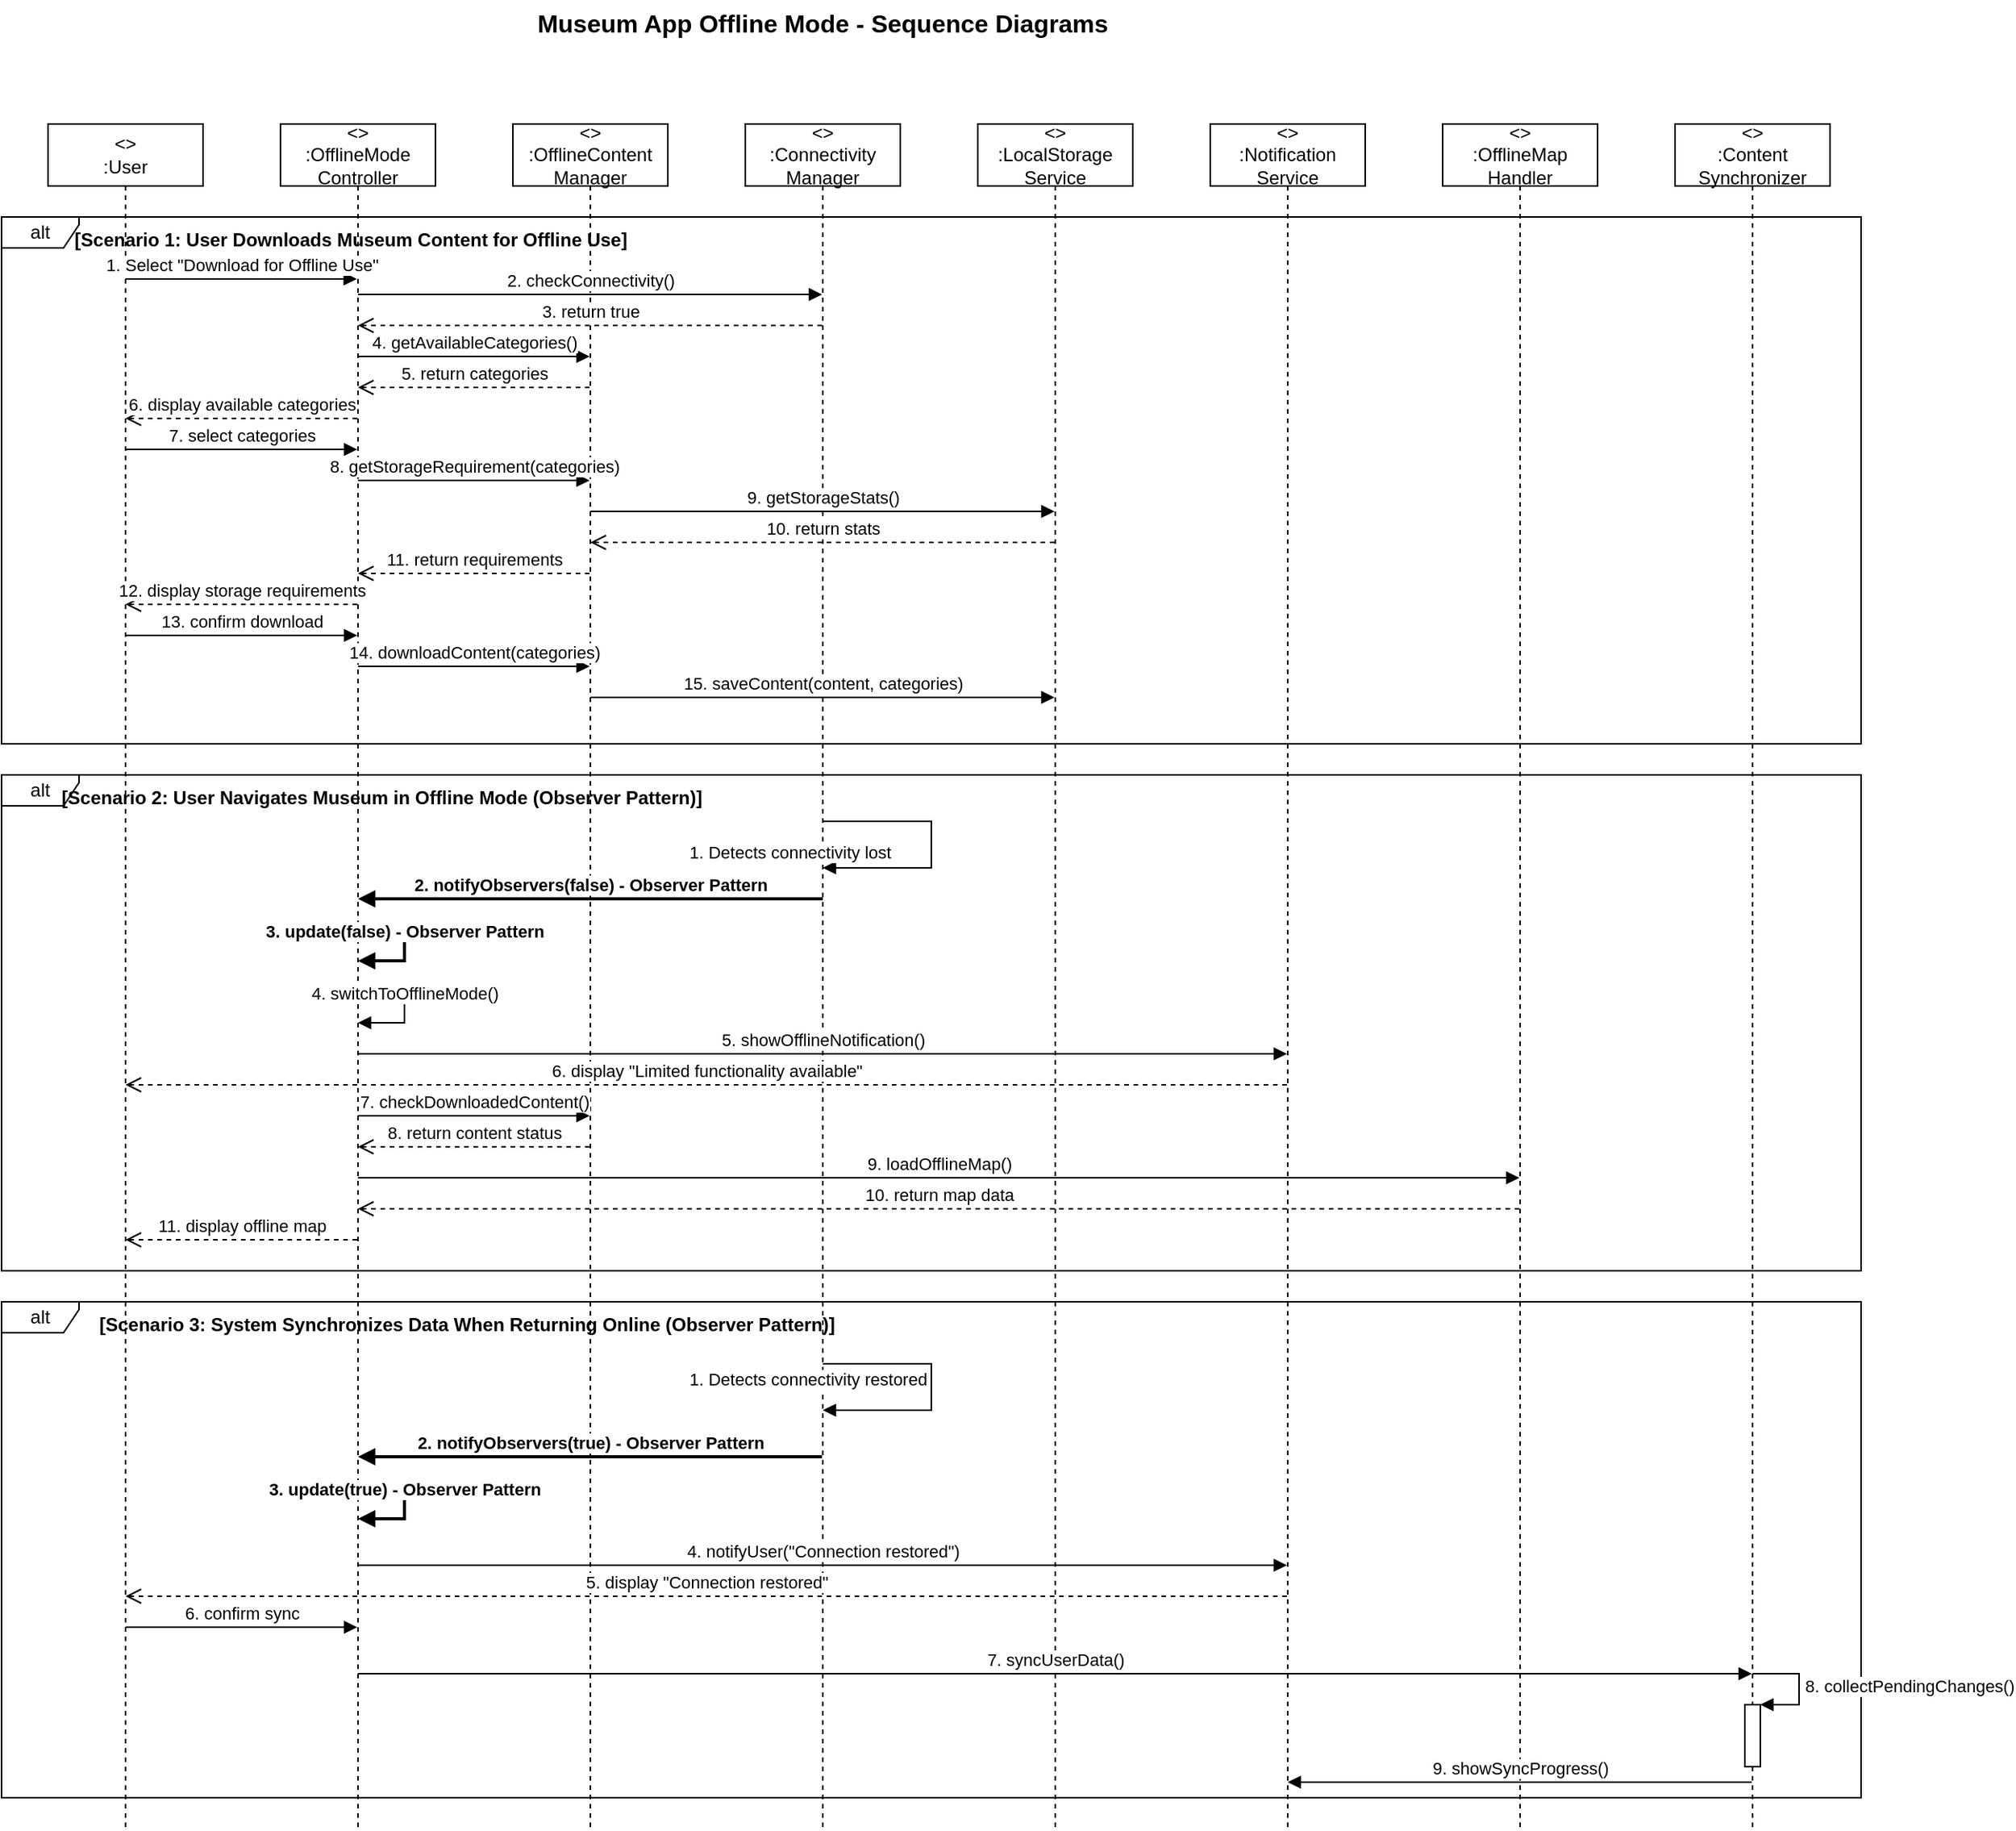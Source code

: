 <mxfile version="26.2.14">
  <diagram name="Class Diagram" id="YjQre1amkOkuZqfh-tFu">
    <mxGraphModel dx="1889" dy="911" grid="1" gridSize="10" guides="1" tooltips="1" connect="1" arrows="1" fold="1" page="1" pageScale="1" pageWidth="850" pageHeight="1100" math="0" shadow="0">
      <root>
        <mxCell id="0" />
        <mxCell id="1" parent="0" />
        <mxCell id="Wm7s0gMJ7c2GYbMxI62R-106" value="Museum App Offline Mode - Sequence Diagrams" style="text;html=1;strokeColor=none;fillColor=none;align=center;verticalAlign=middle;whiteSpace=wrap;rounded=0;fontSize=16;fontStyle=1" vertex="1" parent="1">
          <mxGeometry x="350" y="20" width="400" height="30" as="geometry" />
        </mxCell>
        <mxCell id="Wm7s0gMJ7c2GYbMxI62R-107" value="&lt;&lt;Boundary&gt;&gt;&#xa;:User" style="shape=umlLifeline;perimeter=lifelinePerimeter;whiteSpace=wrap;html=1;container=1;collapsible=0;recursiveResize=0;outlineConnect=0;" vertex="1" parent="1">
          <mxGeometry x="50" y="100" width="100" height="1100" as="geometry" />
        </mxCell>
        <mxCell id="Wm7s0gMJ7c2GYbMxI62R-108" value="&lt;&lt;Controller&gt;&gt;&#xa;:OfflineMode&#xa;Controller" style="shape=umlLifeline;perimeter=lifelinePerimeter;whiteSpace=wrap;html=1;container=1;collapsible=0;recursiveResize=0;outlineConnect=0;" vertex="1" parent="1">
          <mxGeometry x="200" y="100" width="100" height="1100" as="geometry" />
        </mxCell>
        <mxCell id="Wm7s0gMJ7c2GYbMxI62R-109" value="&lt;&lt;Controller&gt;&gt;&#xa;:OfflineContent&#xa;Manager" style="shape=umlLifeline;perimeter=lifelinePerimeter;whiteSpace=wrap;html=1;container=1;collapsible=0;recursiveResize=0;outlineConnect=0;" vertex="1" parent="1">
          <mxGeometry x="350" y="100" width="100" height="1100" as="geometry" />
        </mxCell>
        <mxCell id="Wm7s0gMJ7c2GYbMxI62R-110" value="&lt;&lt;Controller&gt;&gt;&#xa;:Connectivity&#xa;Manager" style="shape=umlLifeline;perimeter=lifelinePerimeter;whiteSpace=wrap;html=1;container=1;collapsible=0;recursiveResize=0;outlineConnect=0;" vertex="1" parent="1">
          <mxGeometry x="500" y="100" width="100" height="1100" as="geometry" />
        </mxCell>
        <mxCell id="Wm7s0gMJ7c2GYbMxI62R-111" value="&lt;&lt;Boundary&gt;&gt;&#xa;:LocalStorage&#xa;Service" style="shape=umlLifeline;perimeter=lifelinePerimeter;whiteSpace=wrap;html=1;container=1;collapsible=0;recursiveResize=0;outlineConnect=0;" vertex="1" parent="1">
          <mxGeometry x="650" y="100" width="100" height="1100" as="geometry" />
        </mxCell>
        <mxCell id="Wm7s0gMJ7c2GYbMxI62R-112" value="&lt;&lt;Boundary&gt;&gt;&#xa;:Notification&#xa;Service" style="shape=umlLifeline;perimeter=lifelinePerimeter;whiteSpace=wrap;html=1;container=1;collapsible=0;recursiveResize=0;outlineConnect=0;" vertex="1" parent="1">
          <mxGeometry x="800" y="100" width="100" height="1100" as="geometry" />
        </mxCell>
        <mxCell id="Wm7s0gMJ7c2GYbMxI62R-113" value="&lt;&lt;Boundary&gt;&gt;&#xa;:OfflineMap&#xa;Handler" style="shape=umlLifeline;perimeter=lifelinePerimeter;whiteSpace=wrap;html=1;container=1;collapsible=0;recursiveResize=0;outlineConnect=0;" vertex="1" parent="1">
          <mxGeometry x="950" y="100" width="100" height="1100" as="geometry" />
        </mxCell>
        <mxCell id="Wm7s0gMJ7c2GYbMxI62R-114" value="&lt;&lt;Controller&gt;&gt;&#xa;:Content&#xa;Synchronizer" style="shape=umlLifeline;perimeter=lifelinePerimeter;whiteSpace=wrap;html=1;container=1;collapsible=0;recursiveResize=0;outlineConnect=0;" vertex="1" parent="1">
          <mxGeometry x="1100" y="100" width="100" height="1100" as="geometry" />
        </mxCell>
        <mxCell id="Wm7s0gMJ7c2GYbMxI62R-115" value="alt" style="shape=umlFrame;whiteSpace=wrap;html=1;width=50;height=20;" vertex="1" parent="1">
          <mxGeometry x="20" y="160" width="1200" height="340" as="geometry" />
        </mxCell>
        <mxCell id="Wm7s0gMJ7c2GYbMxI62R-116" value="[Scenario 1: User Downloads Museum Content for Offline Use]" style="text;html=1;align=center;verticalAlign=middle;resizable=0;points=[];autosize=1;strokeColor=none;fillColor=none;fontStyle=1" vertex="1" parent="1">
          <mxGeometry x="70" y="160" width="350" height="30" as="geometry" />
        </mxCell>
        <mxCell id="Wm7s0gMJ7c2GYbMxI62R-117" value="1. Select &quot;Download for Offline Use&quot;" style="html=1;verticalAlign=bottom;endArrow=block;rounded=0;" edge="1" parent="1">
          <mxGeometry width="80" relative="1" as="geometry">
            <mxPoint x="100.002" y="200" as="sourcePoint" />
            <mxPoint x="249.28" y="200" as="targetPoint" />
            <Array as="points">
              <mxPoint x="169.78" y="200" />
            </Array>
          </mxGeometry>
        </mxCell>
        <mxCell id="Wm7s0gMJ7c2GYbMxI62R-118" value="2. checkConnectivity()" style="html=1;verticalAlign=bottom;endArrow=block;rounded=0;" edge="1" parent="1" source="Wm7s0gMJ7c2GYbMxI62R-108" target="Wm7s0gMJ7c2GYbMxI62R-110">
          <mxGeometry width="80" relative="1" as="geometry">
            <mxPoint x="100" y="210" as="sourcePoint" />
            <mxPoint x="180" y="210" as="targetPoint" />
            <Array as="points">
              <mxPoint x="360" y="210" />
            </Array>
          </mxGeometry>
        </mxCell>
        <mxCell id="Wm7s0gMJ7c2GYbMxI62R-119" value="3. return true" style="html=1;verticalAlign=bottom;endArrow=open;dashed=1;endSize=8;rounded=0;" edge="1" parent="1" source="Wm7s0gMJ7c2GYbMxI62R-110" target="Wm7s0gMJ7c2GYbMxI62R-108">
          <mxGeometry relative="1" as="geometry">
            <mxPoint x="180" y="230" as="sourcePoint" />
            <mxPoint x="100" y="230" as="targetPoint" />
            <Array as="points">
              <mxPoint x="420" y="230" />
            </Array>
          </mxGeometry>
        </mxCell>
        <mxCell id="Wm7s0gMJ7c2GYbMxI62R-120" value="4. getAvailableCategories()" style="html=1;verticalAlign=bottom;endArrow=block;rounded=0;" edge="1" parent="1" source="Wm7s0gMJ7c2GYbMxI62R-108" target="Wm7s0gMJ7c2GYbMxI62R-109">
          <mxGeometry width="80" relative="1" as="geometry">
            <mxPoint x="100" y="250" as="sourcePoint" />
            <mxPoint x="180" y="250" as="targetPoint" />
            <Array as="points">
              <mxPoint x="320" y="250" />
            </Array>
          </mxGeometry>
        </mxCell>
        <mxCell id="Wm7s0gMJ7c2GYbMxI62R-121" value="5. return categories" style="html=1;verticalAlign=bottom;endArrow=open;dashed=1;endSize=8;rounded=0;" edge="1" parent="1" source="Wm7s0gMJ7c2GYbMxI62R-109" target="Wm7s0gMJ7c2GYbMxI62R-108">
          <mxGeometry relative="1" as="geometry">
            <mxPoint x="180" y="270" as="sourcePoint" />
            <mxPoint x="100" y="270" as="targetPoint" />
            <Array as="points">
              <mxPoint x="320" y="270" />
            </Array>
          </mxGeometry>
        </mxCell>
        <mxCell id="Wm7s0gMJ7c2GYbMxI62R-122" value="6. display available categories" style="html=1;verticalAlign=bottom;endArrow=open;dashed=1;endSize=8;rounded=0;" edge="1" parent="1" source="Wm7s0gMJ7c2GYbMxI62R-108" target="Wm7s0gMJ7c2GYbMxI62R-107">
          <mxGeometry relative="1" as="geometry">
            <mxPoint x="180" y="290" as="sourcePoint" />
            <mxPoint x="100" y="290" as="targetPoint" />
            <Array as="points">
              <mxPoint x="170" y="290" />
            </Array>
          </mxGeometry>
        </mxCell>
        <mxCell id="Wm7s0gMJ7c2GYbMxI62R-123" value="7. select categories" style="html=1;verticalAlign=bottom;endArrow=block;rounded=0;" edge="1" parent="1" source="Wm7s0gMJ7c2GYbMxI62R-107" target="Wm7s0gMJ7c2GYbMxI62R-108">
          <mxGeometry width="80" relative="1" as="geometry">
            <mxPoint x="100" y="310" as="sourcePoint" />
            <mxPoint x="180" y="310" as="targetPoint" />
            <Array as="points">
              <mxPoint x="170" y="310" />
            </Array>
          </mxGeometry>
        </mxCell>
        <mxCell id="Wm7s0gMJ7c2GYbMxI62R-124" value="8. getStorageRequirement(categories)" style="html=1;verticalAlign=bottom;endArrow=block;rounded=0;" edge="1" parent="1" source="Wm7s0gMJ7c2GYbMxI62R-108" target="Wm7s0gMJ7c2GYbMxI62R-109">
          <mxGeometry width="80" relative="1" as="geometry">
            <mxPoint x="100" y="330" as="sourcePoint" />
            <mxPoint x="180" y="330" as="targetPoint" />
            <Array as="points">
              <mxPoint x="330" y="330" />
            </Array>
          </mxGeometry>
        </mxCell>
        <mxCell id="Wm7s0gMJ7c2GYbMxI62R-125" value="9. getStorageStats()" style="html=1;verticalAlign=bottom;endArrow=block;rounded=0;" edge="1" parent="1" source="Wm7s0gMJ7c2GYbMxI62R-109" target="Wm7s0gMJ7c2GYbMxI62R-111">
          <mxGeometry width="80" relative="1" as="geometry">
            <mxPoint x="100" y="350" as="sourcePoint" />
            <mxPoint x="180" y="350" as="targetPoint" />
            <Array as="points">
              <mxPoint x="550" y="350" />
            </Array>
          </mxGeometry>
        </mxCell>
        <mxCell id="Wm7s0gMJ7c2GYbMxI62R-126" value="10. return stats" style="html=1;verticalAlign=bottom;endArrow=open;dashed=1;endSize=8;rounded=0;" edge="1" parent="1" source="Wm7s0gMJ7c2GYbMxI62R-111" target="Wm7s0gMJ7c2GYbMxI62R-109">
          <mxGeometry relative="1" as="geometry">
            <mxPoint x="180" y="370" as="sourcePoint" />
            <mxPoint x="100" y="370" as="targetPoint" />
            <Array as="points">
              <mxPoint x="550" y="370" />
            </Array>
          </mxGeometry>
        </mxCell>
        <mxCell id="Wm7s0gMJ7c2GYbMxI62R-127" value="11. return requirements" style="html=1;verticalAlign=bottom;endArrow=open;dashed=1;endSize=8;rounded=0;" edge="1" parent="1" source="Wm7s0gMJ7c2GYbMxI62R-109" target="Wm7s0gMJ7c2GYbMxI62R-108">
          <mxGeometry relative="1" as="geometry">
            <mxPoint x="180" y="390" as="sourcePoint" />
            <mxPoint x="100" y="390" as="targetPoint" />
            <Array as="points">
              <mxPoint x="330" y="390" />
            </Array>
          </mxGeometry>
        </mxCell>
        <mxCell id="Wm7s0gMJ7c2GYbMxI62R-128" value="12. display storage requirements" style="html=1;verticalAlign=bottom;endArrow=open;dashed=1;endSize=8;rounded=0;" edge="1" parent="1" source="Wm7s0gMJ7c2GYbMxI62R-108" target="Wm7s0gMJ7c2GYbMxI62R-107">
          <mxGeometry relative="1" as="geometry">
            <mxPoint x="180" y="410" as="sourcePoint" />
            <mxPoint x="100" y="410" as="targetPoint" />
            <Array as="points">
              <mxPoint x="170" y="410" />
            </Array>
          </mxGeometry>
        </mxCell>
        <mxCell id="Wm7s0gMJ7c2GYbMxI62R-129" value="13. confirm download" style="html=1;verticalAlign=bottom;endArrow=block;rounded=0;" edge="1" parent="1" source="Wm7s0gMJ7c2GYbMxI62R-107" target="Wm7s0gMJ7c2GYbMxI62R-108">
          <mxGeometry width="80" relative="1" as="geometry">
            <mxPoint x="100" y="430" as="sourcePoint" />
            <mxPoint x="180" y="430" as="targetPoint" />
            <Array as="points">
              <mxPoint x="170" y="430" />
            </Array>
          </mxGeometry>
        </mxCell>
        <mxCell id="Wm7s0gMJ7c2GYbMxI62R-130" value="14. downloadContent(categories)" style="html=1;verticalAlign=bottom;endArrow=block;rounded=0;" edge="1" parent="1" source="Wm7s0gMJ7c2GYbMxI62R-108" target="Wm7s0gMJ7c2GYbMxI62R-109">
          <mxGeometry width="80" relative="1" as="geometry">
            <mxPoint x="100" y="450" as="sourcePoint" />
            <mxPoint x="180" y="450" as="targetPoint" />
            <Array as="points">
              <mxPoint x="330" y="450" />
            </Array>
          </mxGeometry>
        </mxCell>
        <mxCell id="Wm7s0gMJ7c2GYbMxI62R-131" value="15. saveContent(content, categories)" style="html=1;verticalAlign=bottom;endArrow=block;rounded=0;" edge="1" parent="1" source="Wm7s0gMJ7c2GYbMxI62R-109" target="Wm7s0gMJ7c2GYbMxI62R-111">
          <mxGeometry width="80" relative="1" as="geometry">
            <mxPoint x="100" y="470" as="sourcePoint" />
            <mxPoint x="180" y="470" as="targetPoint" />
            <Array as="points">
              <mxPoint x="550" y="470" />
            </Array>
          </mxGeometry>
        </mxCell>
        <mxCell id="Wm7s0gMJ7c2GYbMxI62R-132" value="alt" style="shape=umlFrame;whiteSpace=wrap;html=1;width=50;height=20;" vertex="1" parent="1">
          <mxGeometry x="20" y="520" width="1200" height="320" as="geometry" />
        </mxCell>
        <mxCell id="Wm7s0gMJ7c2GYbMxI62R-133" value="[Scenario 2: User Navigates Museum in Offline Mode (Observer Pattern)]" style="text;html=1;align=center;verticalAlign=middle;resizable=0;points=[];autosize=1;strokeColor=none;fillColor=none;fontStyle=1" vertex="1" parent="1">
          <mxGeometry x="70" y="520" width="390" height="30" as="geometry" />
        </mxCell>
        <mxCell id="Wm7s0gMJ7c2GYbMxI62R-134" value="1. Detects connectivity lost" style="edgeStyle=orthogonalEdgeStyle;html=1;align=left;spacingLeft=2;endArrow=block;rounded=0;" edge="1" parent="1">
          <mxGeometry x="1" y="-91" relative="1" as="geometry">
            <mxPoint x="550" y="550" as="sourcePoint" />
            <Array as="points">
              <mxPoint x="620" y="550" />
              <mxPoint x="620" y="580" />
              <mxPoint x="555" y="580" />
            </Array>
            <mxPoint x="550" y="580" as="targetPoint" />
            <mxPoint x="-90" y="81" as="offset" />
          </mxGeometry>
        </mxCell>
        <mxCell id="Wm7s0gMJ7c2GYbMxI62R-135" value="2. notifyObservers(false) - Observer Pattern" style="html=1;verticalAlign=bottom;endArrow=block;rounded=0;fontStyle=1;strokeWidth=2;" edge="1" parent="1">
          <mxGeometry x="0.0" width="80" relative="1" as="geometry">
            <mxPoint x="550" y="600" as="sourcePoint" />
            <mxPoint x="250" y="600" as="targetPoint" />
            <Array as="points">
              <mxPoint x="400" y="600" />
            </Array>
            <mxPoint as="offset" />
          </mxGeometry>
        </mxCell>
        <mxCell id="Wm7s0gMJ7c2GYbMxI62R-136" value="3. update(false) - Observer Pattern" style="html=1;verticalAlign=bottom;endArrow=block;rounded=0;fontStyle=1;strokeWidth=2;" edge="1" parent="1">
          <mxGeometry width="80" relative="1" as="geometry">
            <mxPoint x="250" y="620" as="sourcePoint" />
            <mxPoint x="250" y="640" as="targetPoint" />
            <Array as="points">
              <mxPoint x="280" y="620" />
              <mxPoint x="280" y="640" />
            </Array>
          </mxGeometry>
        </mxCell>
        <mxCell id="Wm7s0gMJ7c2GYbMxI62R-137" value="4. switchToOfflineMode()" style="html=1;verticalAlign=bottom;endArrow=block;rounded=0;" edge="1" parent="1">
          <mxGeometry width="80" relative="1" as="geometry">
            <mxPoint x="250" y="660" as="sourcePoint" />
            <mxPoint x="250" y="680" as="targetPoint" />
            <Array as="points">
              <mxPoint x="280" y="660" />
              <mxPoint x="280" y="680" />
            </Array>
          </mxGeometry>
        </mxCell>
        <mxCell id="Wm7s0gMJ7c2GYbMxI62R-138" value="5. showOfflineNotification()" style="html=1;verticalAlign=bottom;endArrow=block;rounded=0;" edge="1" parent="1" source="Wm7s0gMJ7c2GYbMxI62R-108" target="Wm7s0gMJ7c2GYbMxI62R-112">
          <mxGeometry width="80" relative="1" as="geometry">
            <mxPoint x="240" y="700" as="sourcePoint" />
            <mxPoint x="320" y="700" as="targetPoint" />
            <Array as="points">
              <mxPoint x="550" y="700" />
            </Array>
          </mxGeometry>
        </mxCell>
        <mxCell id="Wm7s0gMJ7c2GYbMxI62R-139" value="6. display &quot;Limited functionality available&quot;" style="html=1;verticalAlign=bottom;endArrow=open;dashed=1;endSize=8;rounded=0;" edge="1" parent="1" source="Wm7s0gMJ7c2GYbMxI62R-112" target="Wm7s0gMJ7c2GYbMxI62R-107">
          <mxGeometry relative="1" as="geometry">
            <mxPoint x="320" y="720" as="sourcePoint" />
            <mxPoint x="240" y="720" as="targetPoint" />
            <Array as="points">
              <mxPoint x="500" y="720" />
            </Array>
          </mxGeometry>
        </mxCell>
        <mxCell id="Wm7s0gMJ7c2GYbMxI62R-140" value="7. checkDownloadedContent()" style="html=1;verticalAlign=bottom;endArrow=block;rounded=0;" edge="1" parent="1" source="Wm7s0gMJ7c2GYbMxI62R-108" target="Wm7s0gMJ7c2GYbMxI62R-109">
          <mxGeometry width="80" relative="1" as="geometry">
            <mxPoint x="240" y="740" as="sourcePoint" />
            <mxPoint x="320" y="740" as="targetPoint" />
            <Array as="points">
              <mxPoint x="320" y="740" />
            </Array>
          </mxGeometry>
        </mxCell>
        <mxCell id="Wm7s0gMJ7c2GYbMxI62R-141" value="8. return content status" style="html=1;verticalAlign=bottom;endArrow=open;dashed=1;endSize=8;rounded=0;" edge="1" parent="1" source="Wm7s0gMJ7c2GYbMxI62R-109" target="Wm7s0gMJ7c2GYbMxI62R-108">
          <mxGeometry relative="1" as="geometry">
            <mxPoint x="320" y="760" as="sourcePoint" />
            <mxPoint x="240" y="760" as="targetPoint" />
            <Array as="points">
              <mxPoint x="320" y="760" />
            </Array>
          </mxGeometry>
        </mxCell>
        <mxCell id="Wm7s0gMJ7c2GYbMxI62R-142" value="9. loadOfflineMap()" style="html=1;verticalAlign=bottom;endArrow=block;rounded=0;" edge="1" parent="1" source="Wm7s0gMJ7c2GYbMxI62R-108" target="Wm7s0gMJ7c2GYbMxI62R-113">
          <mxGeometry width="80" relative="1" as="geometry">
            <mxPoint x="240" y="780" as="sourcePoint" />
            <mxPoint x="320" y="780" as="targetPoint" />
            <Array as="points">
              <mxPoint x="660" y="780" />
            </Array>
          </mxGeometry>
        </mxCell>
        <mxCell id="Wm7s0gMJ7c2GYbMxI62R-143" value="10. return map data" style="html=1;verticalAlign=bottom;endArrow=open;dashed=1;endSize=8;rounded=0;" edge="1" parent="1" source="Wm7s0gMJ7c2GYbMxI62R-113" target="Wm7s0gMJ7c2GYbMxI62R-108">
          <mxGeometry relative="1" as="geometry">
            <mxPoint x="320" y="800" as="sourcePoint" />
            <mxPoint x="240" y="800" as="targetPoint" />
            <Array as="points">
              <mxPoint x="660" y="800" />
            </Array>
          </mxGeometry>
        </mxCell>
        <mxCell id="Wm7s0gMJ7c2GYbMxI62R-144" value="11. display offline map" style="html=1;verticalAlign=bottom;endArrow=open;dashed=1;endSize=8;rounded=0;" edge="1" parent="1" source="Wm7s0gMJ7c2GYbMxI62R-108" target="Wm7s0gMJ7c2GYbMxI62R-107">
          <mxGeometry relative="1" as="geometry">
            <mxPoint x="320" y="820" as="sourcePoint" />
            <mxPoint x="240" y="820" as="targetPoint" />
            <Array as="points">
              <mxPoint x="170" y="820" />
            </Array>
          </mxGeometry>
        </mxCell>
        <mxCell id="Wm7s0gMJ7c2GYbMxI62R-145" value="alt" style="shape=umlFrame;whiteSpace=wrap;html=1;width=50;height=20;" vertex="1" parent="1">
          <mxGeometry x="20" y="860" width="1200" height="320" as="geometry" />
        </mxCell>
        <mxCell id="Wm7s0gMJ7c2GYbMxI62R-146" value="[Scenario 3: System Synchronizes Data When Returning Online (Observer Pattern)]" style="text;html=1;align=center;verticalAlign=middle;resizable=0;points=[];autosize=1;strokeColor=none;fillColor=none;fontStyle=1" vertex="1" parent="1">
          <mxGeometry x="100" y="860" width="440" height="30" as="geometry" />
        </mxCell>
        <mxCell id="Wm7s0gMJ7c2GYbMxI62R-147" value="1. Detects connectivity restored" style="edgeStyle=orthogonalEdgeStyle;html=1;align=left;spacingLeft=2;endArrow=block;rounded=0;" edge="1" parent="1">
          <mxGeometry x="-1" y="-91" relative="1" as="geometry">
            <mxPoint x="550" y="900" as="sourcePoint" />
            <Array as="points">
              <mxPoint x="620" y="900" />
              <mxPoint x="620" y="930" />
            </Array>
            <mxPoint x="550" y="930" as="targetPoint" />
            <mxPoint x="-90" y="-81" as="offset" />
          </mxGeometry>
        </mxCell>
        <mxCell id="Wm7s0gMJ7c2GYbMxI62R-148" value="2. notifyObservers(true) - Observer Pattern" style="html=1;verticalAlign=bottom;endArrow=block;rounded=0;fontStyle=1;strokeWidth=2;" edge="1" parent="1" source="Wm7s0gMJ7c2GYbMxI62R-110" target="Wm7s0gMJ7c2GYbMxI62R-108">
          <mxGeometry width="80" relative="1" as="geometry">
            <mxPoint x="240" y="960" as="sourcePoint" />
            <mxPoint x="320" y="960" as="targetPoint" />
            <Array as="points">
              <mxPoint x="400" y="960" />
            </Array>
          </mxGeometry>
        </mxCell>
        <mxCell id="Wm7s0gMJ7c2GYbMxI62R-149" value="3. update(true) - Observer Pattern" style="html=1;verticalAlign=bottom;endArrow=block;rounded=0;fontStyle=1;strokeWidth=2;" edge="1" parent="1">
          <mxGeometry width="80" relative="1" as="geometry">
            <mxPoint x="250" y="980" as="sourcePoint" />
            <mxPoint x="250" y="1000" as="targetPoint" />
            <Array as="points">
              <mxPoint x="280" y="980" />
              <mxPoint x="280" y="1000" />
            </Array>
          </mxGeometry>
        </mxCell>
        <mxCell id="Wm7s0gMJ7c2GYbMxI62R-150" value="4. notifyUser(&quot;Connection restored&quot;)" style="html=1;verticalAlign=bottom;endArrow=block;rounded=0;" edge="1" parent="1" source="Wm7s0gMJ7c2GYbMxI62R-108" target="Wm7s0gMJ7c2GYbMxI62R-112">
          <mxGeometry width="80" relative="1" as="geometry">
            <mxPoint x="240" y="1030" as="sourcePoint" />
            <mxPoint x="320" y="1030" as="targetPoint" />
            <Array as="points">
              <mxPoint x="550" y="1030" />
            </Array>
          </mxGeometry>
        </mxCell>
        <mxCell id="Wm7s0gMJ7c2GYbMxI62R-151" value="5. display &quot;Connection restored&quot;" style="html=1;verticalAlign=bottom;endArrow=open;dashed=1;endSize=8;rounded=0;" edge="1" parent="1" source="Wm7s0gMJ7c2GYbMxI62R-112" target="Wm7s0gMJ7c2GYbMxI62R-107">
          <mxGeometry relative="1" as="geometry">
            <mxPoint x="320" y="1050" as="sourcePoint" />
            <mxPoint x="240" y="1050" as="targetPoint" />
            <Array as="points">
              <mxPoint x="400" y="1050" />
            </Array>
          </mxGeometry>
        </mxCell>
        <mxCell id="Wm7s0gMJ7c2GYbMxI62R-152" value="6. confirm sync" style="html=1;verticalAlign=bottom;endArrow=block;rounded=0;" edge="1" parent="1" source="Wm7s0gMJ7c2GYbMxI62R-107" target="Wm7s0gMJ7c2GYbMxI62R-108">
          <mxGeometry width="80" relative="1" as="geometry">
            <mxPoint x="240" y="1070" as="sourcePoint" />
            <mxPoint x="320" y="1070" as="targetPoint" />
            <Array as="points">
              <mxPoint x="170" y="1070" />
            </Array>
          </mxGeometry>
        </mxCell>
        <mxCell id="Wm7s0gMJ7c2GYbMxI62R-153" value="7. syncUserData()" style="html=1;verticalAlign=bottom;endArrow=block;rounded=0;" edge="1" parent="1" source="Wm7s0gMJ7c2GYbMxI62R-108" target="Wm7s0gMJ7c2GYbMxI62R-114">
          <mxGeometry width="80" relative="1" as="geometry">
            <mxPoint x="240" y="1100" as="sourcePoint" />
            <mxPoint x="320" y="1100" as="targetPoint" />
            <Array as="points">
              <mxPoint x="700" y="1100" />
            </Array>
          </mxGeometry>
        </mxCell>
        <mxCell id="Wm7s0gMJ7c2GYbMxI62R-154" value="" style="html=1;points=[];perimeter=orthogonalPerimeter;" vertex="1" parent="1">
          <mxGeometry x="1145" y="1120" width="10" height="40" as="geometry" />
        </mxCell>
        <mxCell id="Wm7s0gMJ7c2GYbMxI62R-155" value="8. collectPendingChanges()" style="edgeStyle=orthogonalEdgeStyle;html=1;align=left;spacingLeft=2;endArrow=block;rounded=0;entryX=1;entryY=0;" edge="1" parent="1" target="Wm7s0gMJ7c2GYbMxI62R-154">
          <mxGeometry relative="1" as="geometry">
            <mxPoint x="1150" y="1100" as="sourcePoint" />
            <Array as="points">
              <mxPoint x="1180" y="1100" />
            </Array>
          </mxGeometry>
        </mxCell>
        <mxCell id="Wm7s0gMJ7c2GYbMxI62R-156" value="9. showSyncProgress()" style="html=1;verticalAlign=bottom;endArrow=block;rounded=0;" edge="1" parent="1" source="Wm7s0gMJ7c2GYbMxI62R-114" target="Wm7s0gMJ7c2GYbMxI62R-112">
          <mxGeometry width="80" relative="1" as="geometry">
            <mxPoint x="240" y="1170" as="sourcePoint" />
            <mxPoint x="320" y="1170" as="targetPoint" />
            <Array as="points">
              <mxPoint x="1000" y="1170" />
            </Array>
          </mxGeometry>
        </mxCell>
      </root>
    </mxGraphModel>
  </diagram>
</mxfile>
